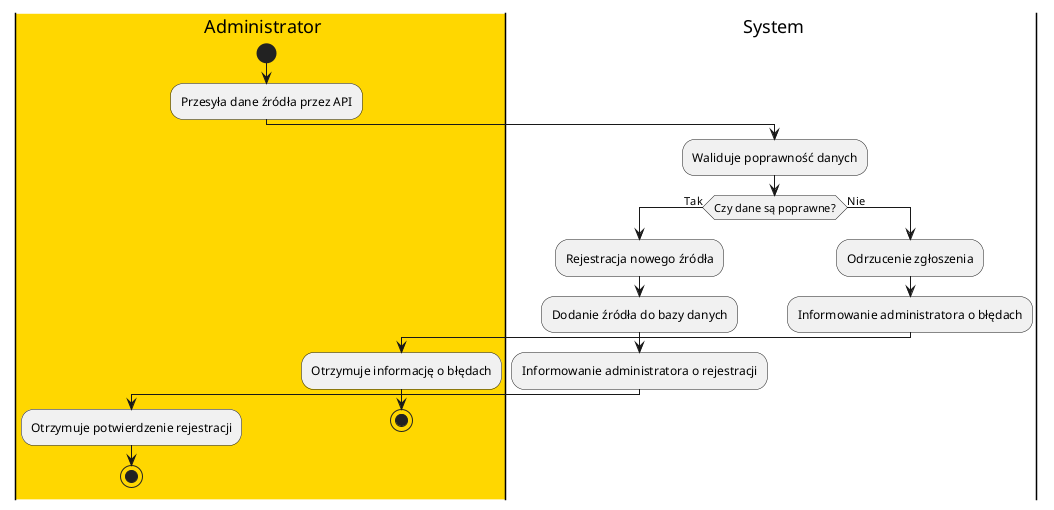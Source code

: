 @startuml
|#gold|a| Administrator
start
:Przesyła dane źródła przez API;

|s| System
:Waliduje poprawność danych;

if (Czy dane są poprawne?) then (Tak)
  :Rejestracja nowego źródła;
  :Dodanie źródła do bazy danych;
:Informowanie administratora o rejestracji;
  |#gold|a| Administrator
  :Otrzymuje potwierdzenie rejestracji;
stop
else (Nie)
  |s| System
  :Odrzucenie zgłoszenia;
  :Informowanie administratora o błędach;
  |#gold|a| Administrator
  :Otrzymuje informację o błędach;
stop
endif
@enduml

